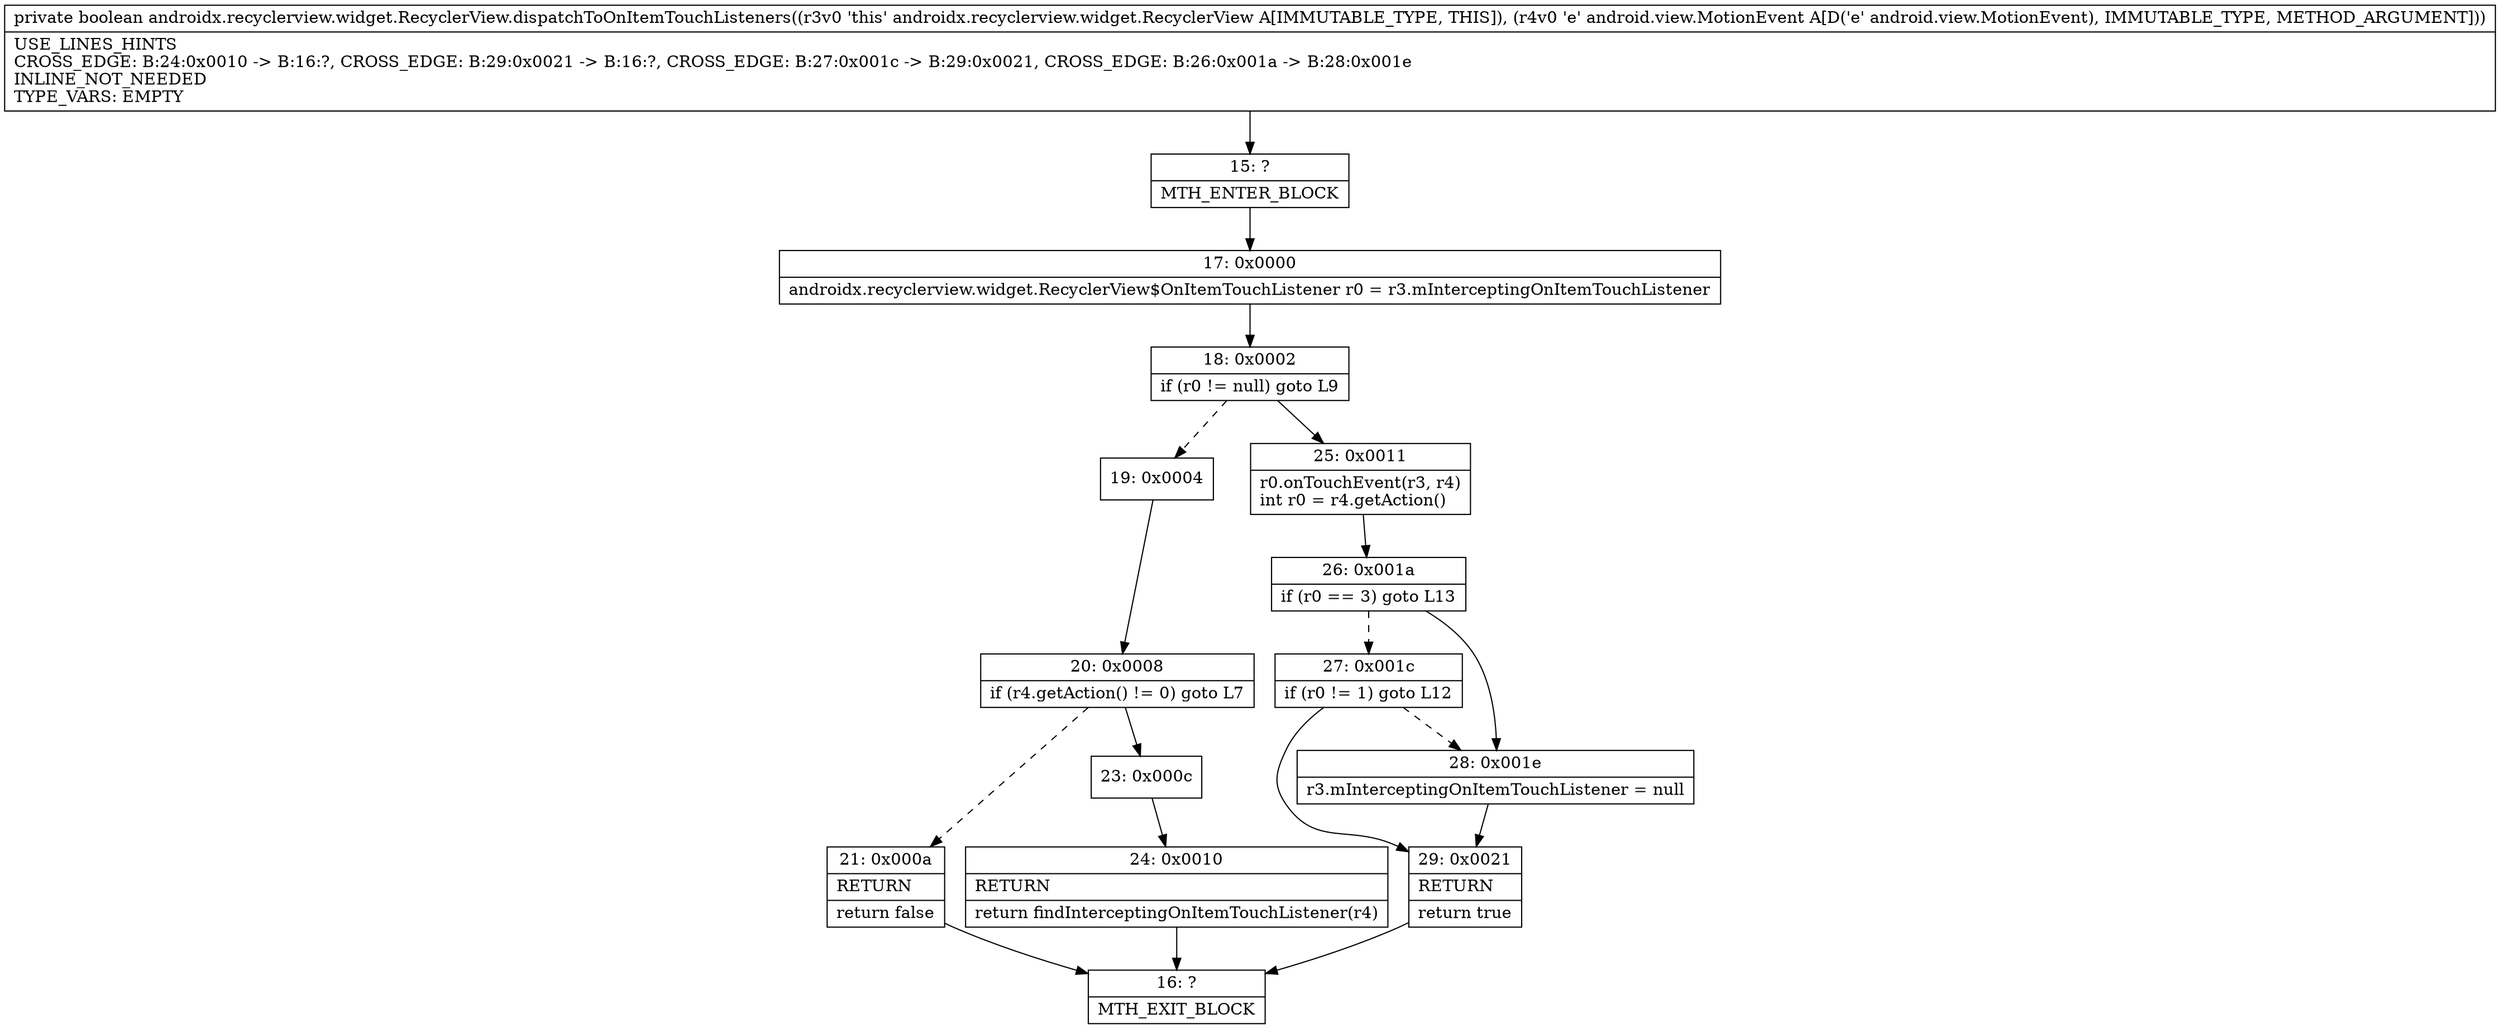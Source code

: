 digraph "CFG forandroidx.recyclerview.widget.RecyclerView.dispatchToOnItemTouchListeners(Landroid\/view\/MotionEvent;)Z" {
Node_15 [shape=record,label="{15\:\ ?|MTH_ENTER_BLOCK\l}"];
Node_17 [shape=record,label="{17\:\ 0x0000|androidx.recyclerview.widget.RecyclerView$OnItemTouchListener r0 = r3.mInterceptingOnItemTouchListener\l}"];
Node_18 [shape=record,label="{18\:\ 0x0002|if (r0 != null) goto L9\l}"];
Node_19 [shape=record,label="{19\:\ 0x0004}"];
Node_20 [shape=record,label="{20\:\ 0x0008|if (r4.getAction() != 0) goto L7\l}"];
Node_21 [shape=record,label="{21\:\ 0x000a|RETURN\l|return false\l}"];
Node_16 [shape=record,label="{16\:\ ?|MTH_EXIT_BLOCK\l}"];
Node_23 [shape=record,label="{23\:\ 0x000c}"];
Node_24 [shape=record,label="{24\:\ 0x0010|RETURN\l|return findInterceptingOnItemTouchListener(r4)\l}"];
Node_25 [shape=record,label="{25\:\ 0x0011|r0.onTouchEvent(r3, r4)\lint r0 = r4.getAction()\l}"];
Node_26 [shape=record,label="{26\:\ 0x001a|if (r0 == 3) goto L13\l}"];
Node_27 [shape=record,label="{27\:\ 0x001c|if (r0 != 1) goto L12\l}"];
Node_29 [shape=record,label="{29\:\ 0x0021|RETURN\l|return true\l}"];
Node_28 [shape=record,label="{28\:\ 0x001e|r3.mInterceptingOnItemTouchListener = null\l}"];
MethodNode[shape=record,label="{private boolean androidx.recyclerview.widget.RecyclerView.dispatchToOnItemTouchListeners((r3v0 'this' androidx.recyclerview.widget.RecyclerView A[IMMUTABLE_TYPE, THIS]), (r4v0 'e' android.view.MotionEvent A[D('e' android.view.MotionEvent), IMMUTABLE_TYPE, METHOD_ARGUMENT]))  | USE_LINES_HINTS\lCROSS_EDGE: B:24:0x0010 \-\> B:16:?, CROSS_EDGE: B:29:0x0021 \-\> B:16:?, CROSS_EDGE: B:27:0x001c \-\> B:29:0x0021, CROSS_EDGE: B:26:0x001a \-\> B:28:0x001e\lINLINE_NOT_NEEDED\lTYPE_VARS: EMPTY\l}"];
MethodNode -> Node_15;Node_15 -> Node_17;
Node_17 -> Node_18;
Node_18 -> Node_19[style=dashed];
Node_18 -> Node_25;
Node_19 -> Node_20;
Node_20 -> Node_21[style=dashed];
Node_20 -> Node_23;
Node_21 -> Node_16;
Node_23 -> Node_24;
Node_24 -> Node_16;
Node_25 -> Node_26;
Node_26 -> Node_27[style=dashed];
Node_26 -> Node_28;
Node_27 -> Node_28[style=dashed];
Node_27 -> Node_29;
Node_29 -> Node_16;
Node_28 -> Node_29;
}

